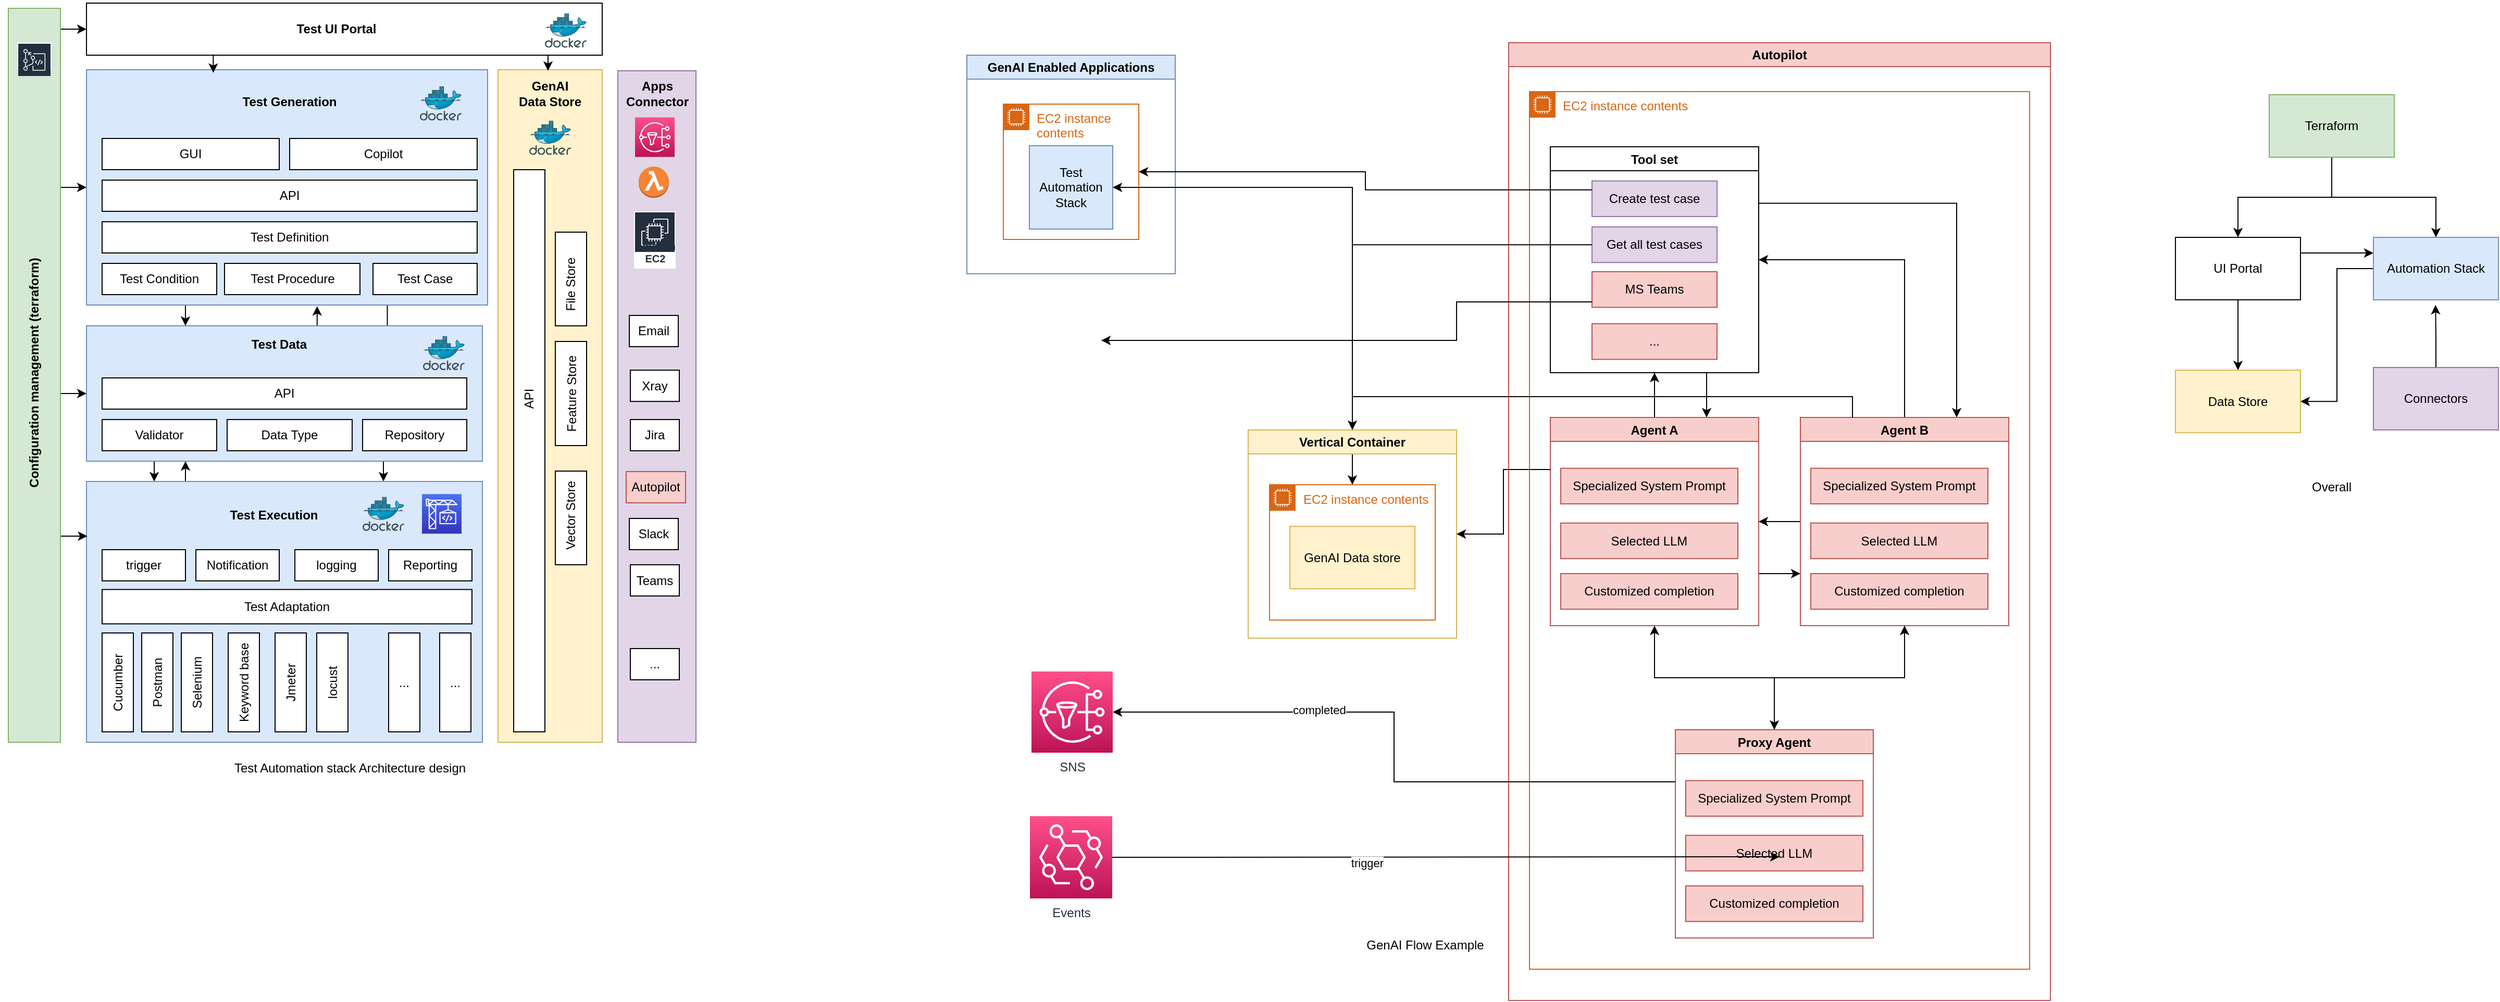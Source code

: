 <mxfile version="21.5.2" type="github">
  <diagram name="Page-1" id="QsHYjgboYlYCACKAO8Zc">
    <mxGraphModel dx="1615" dy="883" grid="1" gridSize="10" guides="1" tooltips="1" connect="1" arrows="1" fold="1" page="1" pageScale="1" pageWidth="850" pageHeight="1100" math="0" shadow="0">
      <root>
        <mxCell id="0" />
        <mxCell id="1" parent="0" />
        <mxCell id="KTljLx4QabnoHGd-dJkZ-23" style="edgeStyle=orthogonalEdgeStyle;rounded=0;orthogonalLoop=1;jettySize=auto;html=1;exitX=0.75;exitY=1;exitDx=0;exitDy=0;entryX=0.75;entryY=0;entryDx=0;entryDy=0;" parent="1" source="E8MYSgCIYYzbJ6YEZqa8-1" target="E8MYSgCIYYzbJ6YEZqa8-24" edge="1">
          <mxGeometry relative="1" as="geometry" />
        </mxCell>
        <mxCell id="KTljLx4QabnoHGd-dJkZ-43" style="edgeStyle=orthogonalEdgeStyle;rounded=0;orthogonalLoop=1;jettySize=auto;html=1;exitX=0.25;exitY=1;exitDx=0;exitDy=0;entryX=0.25;entryY=0;entryDx=0;entryDy=0;" parent="1" source="E8MYSgCIYYzbJ6YEZqa8-1" target="E8MYSgCIYYzbJ6YEZqa8-19" edge="1">
          <mxGeometry relative="1" as="geometry" />
        </mxCell>
        <mxCell id="E8MYSgCIYYzbJ6YEZqa8-1" value="" style="rounded=0;whiteSpace=wrap;html=1;fillColor=#dae8fc;strokeColor=#6c8ebf;" parent="1" vertex="1">
          <mxGeometry x="175" y="134" width="385" height="226" as="geometry" />
        </mxCell>
        <mxCell id="E8MYSgCIYYzbJ6YEZqa8-2" value="GUI" style="rounded=0;whiteSpace=wrap;html=1;" parent="1" vertex="1">
          <mxGeometry x="190" y="200" width="170" height="30" as="geometry" />
        </mxCell>
        <mxCell id="E8MYSgCIYYzbJ6YEZqa8-10" value="API" style="rounded=0;whiteSpace=wrap;html=1;" parent="1" vertex="1">
          <mxGeometry x="190" y="240" width="360" height="30" as="geometry" />
        </mxCell>
        <mxCell id="E8MYSgCIYYzbJ6YEZqa8-11" value="Copilot" style="rounded=0;whiteSpace=wrap;html=1;" parent="1" vertex="1">
          <mxGeometry x="370" y="200" width="180" height="30" as="geometry" />
        </mxCell>
        <mxCell id="E8MYSgCIYYzbJ6YEZqa8-12" value="Test Generation" style="text;html=1;strokeColor=none;fillColor=none;align=center;verticalAlign=middle;whiteSpace=wrap;rounded=0;fontStyle=1" parent="1" vertex="1">
          <mxGeometry x="310" y="150" width="120" height="30" as="geometry" />
        </mxCell>
        <mxCell id="E8MYSgCIYYzbJ6YEZqa8-15" value="" style="rounded=0;whiteSpace=wrap;html=1;fillColor=#fff2cc;strokeColor=#d6b656;" parent="1" vertex="1">
          <mxGeometry x="570" y="134" width="100" height="646" as="geometry" />
        </mxCell>
        <mxCell id="E8MYSgCIYYzbJ6YEZqa8-16" value="Test Case" style="rounded=0;whiteSpace=wrap;html=1;" parent="1" vertex="1">
          <mxGeometry x="450" y="320" width="100" height="30" as="geometry" />
        </mxCell>
        <mxCell id="E8MYSgCIYYzbJ6YEZqa8-17" value="Test Procedure" style="rounded=0;whiteSpace=wrap;html=1;" parent="1" vertex="1">
          <mxGeometry x="307.5" y="320" width="130" height="30" as="geometry" />
        </mxCell>
        <mxCell id="E8MYSgCIYYzbJ6YEZqa8-18" value="Test Condition" style="rounded=0;whiteSpace=wrap;html=1;" parent="1" vertex="1">
          <mxGeometry x="190" y="320" width="110" height="30" as="geometry" />
        </mxCell>
        <mxCell id="KTljLx4QabnoHGd-dJkZ-22" style="edgeStyle=orthogonalEdgeStyle;rounded=0;orthogonalLoop=1;jettySize=auto;html=1;exitX=0.5;exitY=1;exitDx=0;exitDy=0;entryX=0.5;entryY=0;entryDx=0;entryDy=0;" parent="1" edge="1">
          <mxGeometry relative="1" as="geometry">
            <mxPoint x="240" y="510" as="sourcePoint" />
            <mxPoint x="240" y="529.5" as="targetPoint" />
          </mxGeometry>
        </mxCell>
        <mxCell id="KTljLx4QabnoHGd-dJkZ-46" style="edgeStyle=orthogonalEdgeStyle;rounded=0;orthogonalLoop=1;jettySize=auto;html=1;exitX=0.75;exitY=0;exitDx=0;exitDy=0;entryX=0.736;entryY=1.005;entryDx=0;entryDy=0;entryPerimeter=0;" parent="1" edge="1">
          <mxGeometry relative="1" as="geometry">
            <mxPoint x="398" y="380" as="sourcePoint" />
            <mxPoint x="396.36" y="361.13" as="targetPoint" />
          </mxGeometry>
        </mxCell>
        <mxCell id="E8MYSgCIYYzbJ6YEZqa8-19" value="" style="rounded=0;whiteSpace=wrap;html=1;fillColor=#dae8fc;strokeColor=#6c8ebf;" parent="1" vertex="1">
          <mxGeometry x="175" y="380" width="380" height="130" as="geometry" />
        </mxCell>
        <mxCell id="E8MYSgCIYYzbJ6YEZqa8-20" value="Test Data" style="text;html=1;strokeColor=none;fillColor=none;align=center;verticalAlign=middle;whiteSpace=wrap;rounded=0;fontStyle=1" parent="1" vertex="1">
          <mxGeometry x="300" y="382.8" width="120" height="30" as="geometry" />
        </mxCell>
        <mxCell id="E8MYSgCIYYzbJ6YEZqa8-21" value="Validator" style="rounded=0;whiteSpace=wrap;html=1;" parent="1" vertex="1">
          <mxGeometry x="190" y="470" width="110" height="30" as="geometry" />
        </mxCell>
        <mxCell id="E8MYSgCIYYzbJ6YEZqa8-22" value="Data Type" style="rounded=0;whiteSpace=wrap;html=1;" parent="1" vertex="1">
          <mxGeometry x="310" y="470" width="120" height="30" as="geometry" />
        </mxCell>
        <mxCell id="E8MYSgCIYYzbJ6YEZqa8-23" value="Repository" style="rounded=0;whiteSpace=wrap;html=1;" parent="1" vertex="1">
          <mxGeometry x="440" y="470" width="100" height="30" as="geometry" />
        </mxCell>
        <mxCell id="KTljLx4QabnoHGd-dJkZ-24" style="edgeStyle=orthogonalEdgeStyle;rounded=0;orthogonalLoop=1;jettySize=auto;html=1;exitX=0.25;exitY=0;exitDx=0;exitDy=0;entryX=0.25;entryY=1;entryDx=0;entryDy=0;" parent="1" source="E8MYSgCIYYzbJ6YEZqa8-24" target="E8MYSgCIYYzbJ6YEZqa8-19" edge="1">
          <mxGeometry relative="1" as="geometry" />
        </mxCell>
        <mxCell id="E8MYSgCIYYzbJ6YEZqa8-24" value="" style="rounded=0;whiteSpace=wrap;html=1;fillColor=#dae8fc;strokeColor=#6c8ebf;" parent="1" vertex="1">
          <mxGeometry x="175" y="529.5" width="380" height="250.5" as="geometry" />
        </mxCell>
        <mxCell id="E8MYSgCIYYzbJ6YEZqa8-25" value="Test Execution" style="text;html=1;strokeColor=none;fillColor=none;align=center;verticalAlign=middle;whiteSpace=wrap;rounded=0;fontStyle=1" parent="1" vertex="1">
          <mxGeometry x="295" y="547" width="120" height="30" as="geometry" />
        </mxCell>
        <mxCell id="E8MYSgCIYYzbJ6YEZqa8-26" value="&lt;div&gt;GenAI&lt;/div&gt;&lt;div&gt;Data Store&lt;/div&gt;" style="text;html=1;strokeColor=none;fillColor=none;align=center;verticalAlign=middle;whiteSpace=wrap;rounded=0;fontStyle=1" parent="1" vertex="1">
          <mxGeometry x="560" y="142" width="120" height="30" as="geometry" />
        </mxCell>
        <mxCell id="E8MYSgCIYYzbJ6YEZqa8-30" value="" style="rounded=0;whiteSpace=wrap;html=1;" parent="1" vertex="1">
          <mxGeometry x="585" y="230" width="30" height="540" as="geometry" />
        </mxCell>
        <mxCell id="E8MYSgCIYYzbJ6YEZqa8-31" value="&lt;div&gt;API&lt;/div&gt;" style="text;html=1;strokeColor=none;fillColor=none;align=center;verticalAlign=middle;whiteSpace=wrap;rounded=0;rotation=270;" parent="1" vertex="1">
          <mxGeometry x="570" y="435" width="60" height="30" as="geometry" />
        </mxCell>
        <mxCell id="E8MYSgCIYYzbJ6YEZqa8-32" value="" style="rounded=0;whiteSpace=wrap;html=1;" parent="1" vertex="1">
          <mxGeometry x="625" y="519.5" width="30" height="90" as="geometry" />
        </mxCell>
        <mxCell id="E8MYSgCIYYzbJ6YEZqa8-33" value="&lt;div&gt;Vector Store&lt;/div&gt;" style="text;html=1;strokeColor=none;fillColor=none;align=center;verticalAlign=middle;whiteSpace=wrap;rounded=0;rotation=270;" parent="1" vertex="1">
          <mxGeometry x="595" y="547" width="90" height="30" as="geometry" />
        </mxCell>
        <mxCell id="E8MYSgCIYYzbJ6YEZqa8-36" value="" style="rounded=0;whiteSpace=wrap;html=1;" parent="1" vertex="1">
          <mxGeometry x="625" y="395" width="30" height="100" as="geometry" />
        </mxCell>
        <mxCell id="E8MYSgCIYYzbJ6YEZqa8-37" value="Feature Store" style="text;html=1;strokeColor=none;fillColor=none;align=center;verticalAlign=middle;whiteSpace=wrap;rounded=0;rotation=270;" parent="1" vertex="1">
          <mxGeometry x="596" y="430" width="90" height="30" as="geometry" />
        </mxCell>
        <mxCell id="E8MYSgCIYYzbJ6YEZqa8-40" value="" style="rounded=0;whiteSpace=wrap;html=1;" parent="1" vertex="1">
          <mxGeometry x="625" y="290" width="30" height="90" as="geometry" />
        </mxCell>
        <mxCell id="E8MYSgCIYYzbJ6YEZqa8-41" value="&lt;div&gt;File Store&lt;/div&gt;" style="text;html=1;strokeColor=none;fillColor=none;align=center;verticalAlign=middle;whiteSpace=wrap;rounded=0;rotation=270;" parent="1" vertex="1">
          <mxGeometry x="610" y="325" width="60" height="30" as="geometry" />
        </mxCell>
        <mxCell id="E8MYSgCIYYzbJ6YEZqa8-70" value="trigger" style="rounded=0;whiteSpace=wrap;html=1;" parent="1" vertex="1">
          <mxGeometry x="190" y="595" width="80" height="30" as="geometry" />
        </mxCell>
        <mxCell id="E8MYSgCIYYzbJ6YEZqa8-71" value="Notification" style="rounded=0;whiteSpace=wrap;html=1;" parent="1" vertex="1">
          <mxGeometry x="280" y="595" width="80" height="30" as="geometry" />
        </mxCell>
        <mxCell id="E8MYSgCIYYzbJ6YEZqa8-72" value="logging" style="rounded=0;whiteSpace=wrap;html=1;" parent="1" vertex="1">
          <mxGeometry x="375" y="595" width="80" height="30" as="geometry" />
        </mxCell>
        <mxCell id="E8MYSgCIYYzbJ6YEZqa8-74" value="Reporting" style="rounded=0;whiteSpace=wrap;html=1;" parent="1" vertex="1">
          <mxGeometry x="465" y="595" width="80" height="30" as="geometry" />
        </mxCell>
        <mxCell id="E8MYSgCIYYzbJ6YEZqa8-75" value="API" style="rounded=0;whiteSpace=wrap;html=1;" parent="1" vertex="1">
          <mxGeometry x="190" y="430" width="350" height="30" as="geometry" />
        </mxCell>
        <mxCell id="E8MYSgCIYYzbJ6YEZqa8-94" style="edgeStyle=orthogonalEdgeStyle;rounded=0;orthogonalLoop=1;jettySize=auto;html=1;exitX=0.25;exitY=1;exitDx=0;exitDy=0;entryX=0.316;entryY=0.013;entryDx=0;entryDy=0;entryPerimeter=0;" parent="1" source="E8MYSgCIYYzbJ6YEZqa8-90" target="E8MYSgCIYYzbJ6YEZqa8-1" edge="1">
          <mxGeometry relative="1" as="geometry" />
        </mxCell>
        <mxCell id="E8MYSgCIYYzbJ6YEZqa8-90" value="" style="rounded=0;whiteSpace=wrap;html=1;" parent="1" vertex="1">
          <mxGeometry x="175" y="70" width="495" height="50" as="geometry" />
        </mxCell>
        <mxCell id="E8MYSgCIYYzbJ6YEZqa8-92" value="&lt;b&gt;Test UI Portal&lt;/b&gt;" style="text;html=1;strokeColor=none;fillColor=none;align=center;verticalAlign=middle;whiteSpace=wrap;rounded=0;" parent="1" vertex="1">
          <mxGeometry x="370" y="80" width="90" height="30" as="geometry" />
        </mxCell>
        <mxCell id="E8MYSgCIYYzbJ6YEZqa8-107" style="edgeStyle=orthogonalEdgeStyle;rounded=0;orthogonalLoop=1;jettySize=auto;html=1;exitX=1;exitY=0;exitDx=0;exitDy=0;entryX=0;entryY=0.5;entryDx=0;entryDy=0;" parent="1" source="E8MYSgCIYYzbJ6YEZqa8-101" target="E8MYSgCIYYzbJ6YEZqa8-90" edge="1">
          <mxGeometry relative="1" as="geometry">
            <Array as="points">
              <mxPoint x="100" y="95" />
            </Array>
          </mxGeometry>
        </mxCell>
        <mxCell id="E8MYSgCIYYzbJ6YEZqa8-108" style="edgeStyle=orthogonalEdgeStyle;rounded=0;orthogonalLoop=1;jettySize=auto;html=1;exitX=1;exitY=0.5;exitDx=0;exitDy=0;entryX=0;entryY=0.5;entryDx=0;entryDy=0;" parent="1" source="E8MYSgCIYYzbJ6YEZqa8-101" target="E8MYSgCIYYzbJ6YEZqa8-1" edge="1">
          <mxGeometry relative="1" as="geometry">
            <Array as="points">
              <mxPoint x="100" y="180" />
            </Array>
          </mxGeometry>
        </mxCell>
        <mxCell id="KTljLx4QabnoHGd-dJkZ-14" style="edgeStyle=orthogonalEdgeStyle;rounded=0;orthogonalLoop=1;jettySize=auto;html=1;exitX=1;exitY=0.75;exitDx=0;exitDy=0;entryX=0.002;entryY=0.09;entryDx=0;entryDy=0;entryPerimeter=0;" parent="1" edge="1">
          <mxGeometry relative="1" as="geometry">
            <mxPoint x="150" y="582" as="sourcePoint" />
            <mxPoint x="175.76" y="582.345" as="targetPoint" />
          </mxGeometry>
        </mxCell>
        <mxCell id="KTljLx4QabnoHGd-dJkZ-19" style="edgeStyle=orthogonalEdgeStyle;rounded=0;orthogonalLoop=1;jettySize=auto;html=1;exitX=1;exitY=0.5;exitDx=0;exitDy=0;entryX=0;entryY=0.5;entryDx=0;entryDy=0;" parent="1" target="E8MYSgCIYYzbJ6YEZqa8-19" edge="1">
          <mxGeometry relative="1" as="geometry">
            <mxPoint x="170" y="385.333" as="targetPoint" />
            <mxPoint x="150" y="385" as="sourcePoint" />
            <Array as="points">
              <mxPoint x="150" y="445" />
            </Array>
          </mxGeometry>
        </mxCell>
        <mxCell id="E8MYSgCIYYzbJ6YEZqa8-101" value="" style="rounded=0;whiteSpace=wrap;html=1;fillColor=#d5e8d4;strokeColor=#82b366;" parent="1" vertex="1">
          <mxGeometry x="100" y="75" width="50" height="705" as="geometry" />
        </mxCell>
        <mxCell id="E8MYSgCIYYzbJ6YEZqa8-102" value="&lt;b&gt;Configuration management (terraform)&lt;/b&gt;" style="text;html=1;strokeColor=none;fillColor=none;align=center;verticalAlign=middle;whiteSpace=wrap;rounded=0;rotation=270;" parent="1" vertex="1">
          <mxGeometry x="5" y="410" width="240" height="30" as="geometry" />
        </mxCell>
        <mxCell id="E8MYSgCIYYzbJ6YEZqa8-112" value="" style="rounded=0;whiteSpace=wrap;html=1;fillColor=#e1d5e7;strokeColor=#9673a6;" parent="1" vertex="1">
          <mxGeometry x="685" y="135" width="75" height="645" as="geometry" />
        </mxCell>
        <mxCell id="E8MYSgCIYYzbJ6YEZqa8-113" value="&lt;div&gt;Apps&lt;br&gt;&lt;/div&gt;&lt;div&gt;Connector&lt;/div&gt;" style="text;html=1;strokeColor=none;fillColor=none;align=center;verticalAlign=middle;whiteSpace=wrap;rounded=0;rotation=0;fontStyle=1" parent="1" vertex="1">
          <mxGeometry x="703" y="142" width="40" height="30" as="geometry" />
        </mxCell>
        <mxCell id="KTljLx4QabnoHGd-dJkZ-1" value="Test Definition" style="rounded=0;whiteSpace=wrap;html=1;" parent="1" vertex="1">
          <mxGeometry x="190" y="280" width="360" height="30" as="geometry" />
        </mxCell>
        <mxCell id="KTljLx4QabnoHGd-dJkZ-5" value="" style="image;sketch=0;aspect=fixed;html=1;points=[];align=center;fontSize=12;image=img/lib/mscae/Docker.svg;" parent="1" vertex="1">
          <mxGeometry x="495" y="150" width="40" height="32.8" as="geometry" />
        </mxCell>
        <mxCell id="KTljLx4QabnoHGd-dJkZ-6" value="" style="image;sketch=0;aspect=fixed;html=1;points=[];align=center;fontSize=12;image=img/lib/mscae/Docker.svg;" parent="1" vertex="1">
          <mxGeometry x="615" y="80" width="40" height="32.8" as="geometry" />
        </mxCell>
        <mxCell id="KTljLx4QabnoHGd-dJkZ-8" value="" style="sketch=0;outlineConnect=0;fontColor=#232F3E;gradientColor=none;strokeColor=#ffffff;fillColor=#232F3E;dashed=0;verticalLabelPosition=middle;verticalAlign=bottom;align=center;html=1;whiteSpace=wrap;fontSize=10;fontStyle=1;spacing=3;shape=mxgraph.aws4.productIcon;prIcon=mxgraph.aws4.codecommit;" parent="1" vertex="1">
          <mxGeometry x="108.5" y="108" width="33" height="26" as="geometry" />
        </mxCell>
        <mxCell id="KTljLx4QabnoHGd-dJkZ-9" value="" style="image;sketch=0;aspect=fixed;html=1;points=[];align=center;fontSize=12;image=img/lib/mscae/Docker.svg;" parent="1" vertex="1">
          <mxGeometry x="600" y="183" width="40" height="32.8" as="geometry" />
        </mxCell>
        <mxCell id="KTljLx4QabnoHGd-dJkZ-10" value="" style="image;sketch=0;aspect=fixed;html=1;points=[];align=center;fontSize=12;image=img/lib/mscae/Docker.svg;" parent="1" vertex="1">
          <mxGeometry x="498" y="389.8" width="40" height="32.8" as="geometry" />
        </mxCell>
        <mxCell id="KTljLx4QabnoHGd-dJkZ-11" value="" style="sketch=0;points=[[0,0,0],[0.25,0,0],[0.5,0,0],[0.75,0,0],[1,0,0],[0,1,0],[0.25,1,0],[0.5,1,0],[0.75,1,0],[1,1,0],[0,0.25,0],[0,0.5,0],[0,0.75,0],[1,0.25,0],[1,0.5,0],[1,0.75,0]];outlineConnect=0;fontColor=#232F3E;gradientColor=#4D72F3;gradientDirection=north;fillColor=#3334B9;strokeColor=#ffffff;dashed=0;verticalLabelPosition=bottom;verticalAlign=top;align=center;html=1;fontSize=12;fontStyle=0;aspect=fixed;shape=mxgraph.aws4.resourceIcon;resIcon=mxgraph.aws4.codebuild;" parent="1" vertex="1">
          <mxGeometry x="497" y="541.6" width="38" height="38" as="geometry" />
        </mxCell>
        <mxCell id="KTljLx4QabnoHGd-dJkZ-12" value="" style="image;sketch=0;aspect=fixed;html=1;points=[];align=center;fontSize=12;image=img/lib/mscae/Docker.svg;" parent="1" vertex="1">
          <mxGeometry x="440" y="544.2" width="40" height="32.8" as="geometry" />
        </mxCell>
        <mxCell id="KTljLx4QabnoHGd-dJkZ-21" style="edgeStyle=orthogonalEdgeStyle;rounded=0;orthogonalLoop=1;jettySize=auto;html=1;exitX=1;exitY=1;exitDx=0;exitDy=0;entryX=0.5;entryY=0;entryDx=0;entryDy=0;" parent="1" edge="1">
          <mxGeometry relative="1" as="geometry">
            <mxPoint x="645" y="120" as="sourcePoint" />
            <mxPoint x="618" y="135" as="targetPoint" />
          </mxGeometry>
        </mxCell>
        <mxCell id="KTljLx4QabnoHGd-dJkZ-26" value="Test Adaptation" style="rounded=0;whiteSpace=wrap;html=1;" parent="1" vertex="1">
          <mxGeometry x="190" y="633.25" width="355" height="33" as="geometry" />
        </mxCell>
        <mxCell id="KTljLx4QabnoHGd-dJkZ-27" value="" style="rounded=0;whiteSpace=wrap;html=1;" parent="1" vertex="1">
          <mxGeometry x="228" y="675" width="30" height="95" as="geometry" />
        </mxCell>
        <mxCell id="KTljLx4QabnoHGd-dJkZ-28" value="" style="rounded=0;whiteSpace=wrap;html=1;" parent="1" vertex="1">
          <mxGeometry x="266" y="675" width="30" height="95" as="geometry" />
        </mxCell>
        <mxCell id="KTljLx4QabnoHGd-dJkZ-29" value="" style="rounded=0;whiteSpace=wrap;html=1;" parent="1" vertex="1">
          <mxGeometry x="311" y="675" width="30" height="95" as="geometry" />
        </mxCell>
        <mxCell id="KTljLx4QabnoHGd-dJkZ-30" value="" style="rounded=0;whiteSpace=wrap;html=1;" parent="1" vertex="1">
          <mxGeometry x="356" y="675" width="30" height="95" as="geometry" />
        </mxCell>
        <mxCell id="KTljLx4QabnoHGd-dJkZ-31" value="" style="rounded=0;whiteSpace=wrap;html=1;" parent="1" vertex="1">
          <mxGeometry x="396" y="675" width="30" height="95" as="geometry" />
        </mxCell>
        <mxCell id="KTljLx4QabnoHGd-dJkZ-32" value="..." style="rounded=0;whiteSpace=wrap;html=1;" parent="1" vertex="1">
          <mxGeometry x="514" y="675" width="30" height="95" as="geometry" />
        </mxCell>
        <mxCell id="KTljLx4QabnoHGd-dJkZ-33" value="" style="rounded=0;whiteSpace=wrap;html=1;" parent="1" vertex="1">
          <mxGeometry x="190" y="675" width="30" height="95" as="geometry" />
        </mxCell>
        <mxCell id="KTljLx4QabnoHGd-dJkZ-34" value="Cucumber" style="text;html=1;strokeColor=none;fillColor=none;align=center;verticalAlign=middle;whiteSpace=wrap;rounded=0;rotation=270;" parent="1" vertex="1">
          <mxGeometry x="165" y="707.5" width="80" height="30" as="geometry" />
        </mxCell>
        <mxCell id="KTljLx4QabnoHGd-dJkZ-35" value="Postman" style="text;html=1;strokeColor=none;fillColor=none;align=center;verticalAlign=middle;whiteSpace=wrap;rounded=0;rotation=270;" parent="1" vertex="1">
          <mxGeometry x="203" y="707.5" width="80" height="30" as="geometry" />
        </mxCell>
        <mxCell id="KTljLx4QabnoHGd-dJkZ-36" value="&lt;div&gt;Selenium&lt;/div&gt;" style="text;html=1;strokeColor=none;fillColor=none;align=center;verticalAlign=middle;whiteSpace=wrap;rounded=0;rotation=270;" parent="1" vertex="1">
          <mxGeometry x="241" y="707.5" width="80" height="30" as="geometry" />
        </mxCell>
        <mxCell id="KTljLx4QabnoHGd-dJkZ-37" value="Keyword base" style="text;html=1;strokeColor=none;fillColor=none;align=center;verticalAlign=middle;whiteSpace=wrap;rounded=0;rotation=270;" parent="1" vertex="1">
          <mxGeometry x="286" y="707.5" width="80" height="30" as="geometry" />
        </mxCell>
        <mxCell id="KTljLx4QabnoHGd-dJkZ-38" value="Jmeter" style="text;html=1;strokeColor=none;fillColor=none;align=center;verticalAlign=middle;whiteSpace=wrap;rounded=0;rotation=270;" parent="1" vertex="1">
          <mxGeometry x="331" y="707.5" width="80" height="30" as="geometry" />
        </mxCell>
        <mxCell id="KTljLx4QabnoHGd-dJkZ-39" value="locust" style="text;html=1;strokeColor=none;fillColor=none;align=center;verticalAlign=middle;whiteSpace=wrap;rounded=0;rotation=270;" parent="1" vertex="1">
          <mxGeometry x="371" y="707.5" width="80" height="30" as="geometry" />
        </mxCell>
        <mxCell id="KTljLx4QabnoHGd-dJkZ-40" value="..." style="rounded=0;whiteSpace=wrap;html=1;" parent="1" vertex="1">
          <mxGeometry x="465" y="675" width="30" height="95" as="geometry" />
        </mxCell>
        <mxCell id="KTljLx4QabnoHGd-dJkZ-53" value="Xray" style="rounded=0;whiteSpace=wrap;html=1;" parent="1" vertex="1">
          <mxGeometry x="697" y="422.6" width="47" height="30" as="geometry" />
        </mxCell>
        <mxCell id="KTljLx4QabnoHGd-dJkZ-54" value="Jira" style="rounded=0;whiteSpace=wrap;html=1;" parent="1" vertex="1">
          <mxGeometry x="697" y="470" width="47" height="30" as="geometry" />
        </mxCell>
        <mxCell id="KTljLx4QabnoHGd-dJkZ-55" value="&lt;div&gt;Slack&lt;/div&gt;" style="rounded=0;whiteSpace=wrap;html=1;" parent="1" vertex="1">
          <mxGeometry x="696" y="565" width="47" height="30" as="geometry" />
        </mxCell>
        <mxCell id="KTljLx4QabnoHGd-dJkZ-56" value="Teams" style="rounded=0;whiteSpace=wrap;html=1;" parent="1" vertex="1">
          <mxGeometry x="697" y="609.5" width="47" height="30" as="geometry" />
        </mxCell>
        <mxCell id="KTljLx4QabnoHGd-dJkZ-57" value="Email" style="rounded=0;whiteSpace=wrap;html=1;" parent="1" vertex="1">
          <mxGeometry x="696" y="370" width="47" height="30" as="geometry" />
        </mxCell>
        <mxCell id="KTljLx4QabnoHGd-dJkZ-58" value="" style="sketch=0;points=[[0,0,0],[0.25,0,0],[0.5,0,0],[0.75,0,0],[1,0,0],[0,1,0],[0.25,1,0],[0.5,1,0],[0.75,1,0],[1,1,0],[0,0.25,0],[0,0.5,0],[0,0.75,0],[1,0.25,0],[1,0.5,0],[1,0.75,0]];outlineConnect=0;fontColor=#232F3E;gradientColor=#FF4F8B;gradientDirection=north;fillColor=#BC1356;strokeColor=#ffffff;dashed=0;verticalLabelPosition=bottom;verticalAlign=top;align=center;html=1;fontSize=12;fontStyle=0;aspect=fixed;shape=mxgraph.aws4.resourceIcon;resIcon=mxgraph.aws4.sns;" parent="1" vertex="1">
          <mxGeometry x="701.5" y="179.8" width="38" height="38" as="geometry" />
        </mxCell>
        <mxCell id="KTljLx4QabnoHGd-dJkZ-59" value="" style="outlineConnect=0;dashed=0;verticalLabelPosition=bottom;verticalAlign=top;align=center;html=1;shape=mxgraph.aws3.lambda_function;fillColor=#F58534;gradientColor=none;" parent="1" vertex="1">
          <mxGeometry x="705" y="227" width="29" height="30" as="geometry" />
        </mxCell>
        <mxCell id="KTljLx4QabnoHGd-dJkZ-60" value="..." style="rounded=0;whiteSpace=wrap;html=1;" parent="1" vertex="1">
          <mxGeometry x="697" y="690" width="47" height="30" as="geometry" />
        </mxCell>
        <mxCell id="KTljLx4QabnoHGd-dJkZ-61" value="&lt;div&gt;Autopilot&lt;/div&gt;" style="rounded=0;whiteSpace=wrap;html=1;fillColor=#f8cecc;strokeColor=#b85450;" parent="1" vertex="1">
          <mxGeometry x="693" y="520" width="57" height="30" as="geometry" />
        </mxCell>
        <mxCell id="KTljLx4QabnoHGd-dJkZ-62" value="Amazon EC2" style="sketch=0;outlineConnect=0;fontColor=#232F3E;gradientColor=none;strokeColor=#ffffff;fillColor=#232F3E;dashed=0;verticalLabelPosition=middle;verticalAlign=bottom;align=center;html=1;whiteSpace=wrap;fontSize=10;fontStyle=1;spacing=3;shape=mxgraph.aws4.productIcon;prIcon=mxgraph.aws4.ec2;" parent="1" vertex="1">
          <mxGeometry x="700.5" y="270" width="40" height="55" as="geometry" />
        </mxCell>
        <mxCell id="KTljLx4QabnoHGd-dJkZ-63" value="Test Automation stack Architecture design" style="text;html=1;strokeColor=none;fillColor=none;align=center;verticalAlign=middle;whiteSpace=wrap;rounded=0;" parent="1" vertex="1">
          <mxGeometry x="286" y="790" width="284" height="30" as="geometry" />
        </mxCell>
        <mxCell id="KTljLx4QabnoHGd-dJkZ-76" style="edgeStyle=orthogonalEdgeStyle;rounded=0;orthogonalLoop=1;jettySize=auto;html=1;exitX=1;exitY=0.5;exitDx=0;exitDy=0;" parent="1" source="KTljLx4QabnoHGd-dJkZ-64" target="KTljLx4QabnoHGd-dJkZ-70" edge="1">
          <mxGeometry relative="1" as="geometry" />
        </mxCell>
        <mxCell id="KTljLx4QabnoHGd-dJkZ-78" value="Vertical Container" style="swimlane;whiteSpace=wrap;html=1;fillColor=#fff2cc;strokeColor=#d6b656;" parent="1" vertex="1">
          <mxGeometry x="1290" y="480" width="200" height="200" as="geometry" />
        </mxCell>
        <mxCell id="KTljLx4QabnoHGd-dJkZ-70" value="EC2 instance contents" style="points=[[0,0],[0.25,0],[0.5,0],[0.75,0],[1,0],[1,0.25],[1,0.5],[1,0.75],[1,1],[0.75,1],[0.5,1],[0.25,1],[0,1],[0,0.75],[0,0.5],[0,0.25]];outlineConnect=0;gradientColor=none;html=1;whiteSpace=wrap;fontSize=12;fontStyle=0;container=1;pointerEvents=0;collapsible=0;recursiveResize=0;shape=mxgraph.aws4.group;grIcon=mxgraph.aws4.group_ec2_instance_contents;strokeColor=#D86613;fillColor=none;verticalAlign=top;align=left;spacingLeft=30;fontColor=#D86613;dashed=0;" parent="KTljLx4QabnoHGd-dJkZ-78" vertex="1">
          <mxGeometry x="20.5" y="52.6" width="159" height="130" as="geometry" />
        </mxCell>
        <mxCell id="KTljLx4QabnoHGd-dJkZ-72" value="GenAI Data store" style="rounded=0;whiteSpace=wrap;html=1;fillColor=#fff2cc;strokeColor=#d6b656;" parent="KTljLx4QabnoHGd-dJkZ-70" vertex="1">
          <mxGeometry x="19.5" y="40" width="120" height="60" as="geometry" />
        </mxCell>
        <mxCell id="KTljLx4QabnoHGd-dJkZ-79" value="GenAI Enabled Applications" style="swimlane;whiteSpace=wrap;html=1;fillColor=#dae8fc;strokeColor=#6c8ebf;" parent="1" vertex="1">
          <mxGeometry x="1020" y="120" width="200" height="210" as="geometry" />
        </mxCell>
        <mxCell id="KTljLx4QabnoHGd-dJkZ-75" value="EC2 instance contents" style="points=[[0,0],[0.25,0],[0.5,0],[0.75,0],[1,0],[1,0.25],[1,0.5],[1,0.75],[1,1],[0.75,1],[0.5,1],[0.25,1],[0,1],[0,0.75],[0,0.5],[0,0.25]];outlineConnect=0;gradientColor=none;html=1;whiteSpace=wrap;fontSize=12;fontStyle=0;container=1;pointerEvents=0;collapsible=0;recursiveResize=0;shape=mxgraph.aws4.group;grIcon=mxgraph.aws4.group_ec2_instance_contents;strokeColor=#D86613;fillColor=none;verticalAlign=top;align=left;spacingLeft=30;fontColor=#D86613;dashed=0;" parent="KTljLx4QabnoHGd-dJkZ-79" vertex="1">
          <mxGeometry x="35" y="47" width="130" height="130" as="geometry" />
        </mxCell>
        <mxCell id="KTljLx4QabnoHGd-dJkZ-64" value="Test Automation Stack" style="whiteSpace=wrap;html=1;aspect=fixed;fillColor=#dae8fc;strokeColor=#6c8ebf;" parent="KTljLx4QabnoHGd-dJkZ-75" vertex="1">
          <mxGeometry x="25" y="40" width="80" height="80" as="geometry" />
        </mxCell>
        <mxCell id="GrNfyftm6EaSDs9o41cQ-1" value="Autopilot" style="swimlane;whiteSpace=wrap;html=1;fillColor=#f8cecc;strokeColor=#b85450;" vertex="1" parent="1">
          <mxGeometry x="1540" y="108" width="520" height="920" as="geometry" />
        </mxCell>
        <mxCell id="GrNfyftm6EaSDs9o41cQ-2" value="EC2 instance contents" style="points=[[0,0],[0.25,0],[0.5,0],[0.75,0],[1,0],[1,0.25],[1,0.5],[1,0.75],[1,1],[0.75,1],[0.5,1],[0.25,1],[0,1],[0,0.75],[0,0.5],[0,0.25]];outlineConnect=0;gradientColor=none;html=1;whiteSpace=wrap;fontSize=12;fontStyle=0;container=1;pointerEvents=0;collapsible=0;recursiveResize=0;shape=mxgraph.aws4.group;grIcon=mxgraph.aws4.group_ec2_instance_contents;strokeColor=#D86613;fillColor=none;verticalAlign=top;align=left;spacingLeft=30;fontColor=#D86613;dashed=0;" vertex="1" parent="GrNfyftm6EaSDs9o41cQ-1">
          <mxGeometry x="20" y="47" width="480" height="843" as="geometry" />
        </mxCell>
        <mxCell id="GrNfyftm6EaSDs9o41cQ-22" style="edgeStyle=orthogonalEdgeStyle;rounded=0;orthogonalLoop=1;jettySize=auto;html=1;exitX=0.5;exitY=0;exitDx=0;exitDy=0;entryX=0.5;entryY=1;entryDx=0;entryDy=0;" edge="1" parent="GrNfyftm6EaSDs9o41cQ-2" source="GrNfyftm6EaSDs9o41cQ-8" target="GrNfyftm6EaSDs9o41cQ-20">
          <mxGeometry relative="1" as="geometry" />
        </mxCell>
        <mxCell id="GrNfyftm6EaSDs9o41cQ-33" style="edgeStyle=orthogonalEdgeStyle;rounded=0;orthogonalLoop=1;jettySize=auto;html=1;exitX=1;exitY=0.75;exitDx=0;exitDy=0;entryX=0;entryY=0.75;entryDx=0;entryDy=0;" edge="1" parent="GrNfyftm6EaSDs9o41cQ-2" source="GrNfyftm6EaSDs9o41cQ-8" target="GrNfyftm6EaSDs9o41cQ-25">
          <mxGeometry relative="1" as="geometry" />
        </mxCell>
        <mxCell id="GrNfyftm6EaSDs9o41cQ-8" value="Agent A" style="swimlane;fillColor=#f8cecc;strokeColor=#b85450;" vertex="1" parent="GrNfyftm6EaSDs9o41cQ-2">
          <mxGeometry x="20" y="313" width="200" height="200" as="geometry" />
        </mxCell>
        <mxCell id="GrNfyftm6EaSDs9o41cQ-9" value="Specialized System Prompt" style="rounded=0;whiteSpace=wrap;html=1;fillColor=#f8cecc;strokeColor=#b85450;" vertex="1" parent="GrNfyftm6EaSDs9o41cQ-8">
          <mxGeometry x="10" y="48.8" width="170" height="34.2" as="geometry" />
        </mxCell>
        <mxCell id="GrNfyftm6EaSDs9o41cQ-10" value="Selected LLM" style="rounded=0;whiteSpace=wrap;html=1;fillColor=#f8cecc;strokeColor=#b85450;" vertex="1" parent="GrNfyftm6EaSDs9o41cQ-8">
          <mxGeometry x="10" y="101.4" width="170" height="34.2" as="geometry" />
        </mxCell>
        <mxCell id="GrNfyftm6EaSDs9o41cQ-24" value="Customized completion" style="rounded=0;whiteSpace=wrap;html=1;fillColor=#f8cecc;strokeColor=#b85450;" vertex="1" parent="GrNfyftm6EaSDs9o41cQ-8">
          <mxGeometry x="10" y="150" width="170" height="34.2" as="geometry" />
        </mxCell>
        <mxCell id="GrNfyftm6EaSDs9o41cQ-23" style="edgeStyle=orthogonalEdgeStyle;rounded=0;orthogonalLoop=1;jettySize=auto;html=1;exitX=0.75;exitY=1;exitDx=0;exitDy=0;entryX=0.75;entryY=0;entryDx=0;entryDy=0;" edge="1" parent="GrNfyftm6EaSDs9o41cQ-2" source="GrNfyftm6EaSDs9o41cQ-20" target="GrNfyftm6EaSDs9o41cQ-8">
          <mxGeometry relative="1" as="geometry" />
        </mxCell>
        <mxCell id="GrNfyftm6EaSDs9o41cQ-31" style="edgeStyle=orthogonalEdgeStyle;rounded=0;orthogonalLoop=1;jettySize=auto;html=1;exitX=1;exitY=0.25;exitDx=0;exitDy=0;entryX=0.75;entryY=0;entryDx=0;entryDy=0;" edge="1" parent="GrNfyftm6EaSDs9o41cQ-2" source="GrNfyftm6EaSDs9o41cQ-20" target="GrNfyftm6EaSDs9o41cQ-25">
          <mxGeometry relative="1" as="geometry" />
        </mxCell>
        <mxCell id="GrNfyftm6EaSDs9o41cQ-20" value="Tool set" style="swimlane;" vertex="1" parent="GrNfyftm6EaSDs9o41cQ-2">
          <mxGeometry x="20" y="53" width="200" height="217" as="geometry" />
        </mxCell>
        <mxCell id="GrNfyftm6EaSDs9o41cQ-4" value="Create test case" style="rounded=0;whiteSpace=wrap;html=1;fillColor=#e1d5e7;strokeColor=#9673a6;" vertex="1" parent="GrNfyftm6EaSDs9o41cQ-20">
          <mxGeometry x="40" y="32.8" width="120" height="34.2" as="geometry" />
        </mxCell>
        <mxCell id="GrNfyftm6EaSDs9o41cQ-21" value="Get all test cases" style="rounded=0;whiteSpace=wrap;html=1;fillColor=#e1d5e7;strokeColor=#9673a6;" vertex="1" parent="GrNfyftm6EaSDs9o41cQ-20">
          <mxGeometry x="40" y="77" width="120" height="34.2" as="geometry" />
        </mxCell>
        <mxCell id="GrNfyftm6EaSDs9o41cQ-47" value="MS Teams" style="rounded=0;whiteSpace=wrap;html=1;fillColor=#f8cecc;strokeColor=#b85450;" vertex="1" parent="GrNfyftm6EaSDs9o41cQ-20">
          <mxGeometry x="40" y="120" width="120" height="34.2" as="geometry" />
        </mxCell>
        <mxCell id="GrNfyftm6EaSDs9o41cQ-50" value="..." style="rounded=0;whiteSpace=wrap;html=1;fillColor=#f8cecc;strokeColor=#b85450;" vertex="1" parent="GrNfyftm6EaSDs9o41cQ-20">
          <mxGeometry x="40" y="170" width="120" height="34.2" as="geometry" />
        </mxCell>
        <mxCell id="GrNfyftm6EaSDs9o41cQ-29" style="edgeStyle=orthogonalEdgeStyle;rounded=0;orthogonalLoop=1;jettySize=auto;html=1;exitX=0.5;exitY=0;exitDx=0;exitDy=0;entryX=1;entryY=0.5;entryDx=0;entryDy=0;" edge="1" parent="GrNfyftm6EaSDs9o41cQ-2" source="GrNfyftm6EaSDs9o41cQ-25" target="GrNfyftm6EaSDs9o41cQ-20">
          <mxGeometry relative="1" as="geometry" />
        </mxCell>
        <mxCell id="GrNfyftm6EaSDs9o41cQ-32" style="edgeStyle=orthogonalEdgeStyle;rounded=0;orthogonalLoop=1;jettySize=auto;html=1;exitX=0;exitY=0.5;exitDx=0;exitDy=0;entryX=1;entryY=0.5;entryDx=0;entryDy=0;" edge="1" parent="GrNfyftm6EaSDs9o41cQ-2" source="GrNfyftm6EaSDs9o41cQ-25" target="GrNfyftm6EaSDs9o41cQ-8">
          <mxGeometry relative="1" as="geometry" />
        </mxCell>
        <mxCell id="GrNfyftm6EaSDs9o41cQ-40" style="edgeStyle=orthogonalEdgeStyle;rounded=0;orthogonalLoop=1;jettySize=auto;html=1;exitX=0.5;exitY=1;exitDx=0;exitDy=0;entryX=0.5;entryY=0;entryDx=0;entryDy=0;" edge="1" parent="GrNfyftm6EaSDs9o41cQ-2" source="GrNfyftm6EaSDs9o41cQ-25" target="GrNfyftm6EaSDs9o41cQ-34">
          <mxGeometry relative="1" as="geometry" />
        </mxCell>
        <mxCell id="GrNfyftm6EaSDs9o41cQ-25" value="Agent B" style="swimlane;fillColor=#f8cecc;strokeColor=#b85450;" vertex="1" parent="GrNfyftm6EaSDs9o41cQ-2">
          <mxGeometry x="260" y="313" width="200" height="200" as="geometry" />
        </mxCell>
        <mxCell id="GrNfyftm6EaSDs9o41cQ-26" value="Specialized System Prompt" style="rounded=0;whiteSpace=wrap;html=1;fillColor=#f8cecc;strokeColor=#b85450;" vertex="1" parent="GrNfyftm6EaSDs9o41cQ-25">
          <mxGeometry x="10" y="48.8" width="170" height="34.2" as="geometry" />
        </mxCell>
        <mxCell id="GrNfyftm6EaSDs9o41cQ-27" value="Selected LLM" style="rounded=0;whiteSpace=wrap;html=1;fillColor=#f8cecc;strokeColor=#b85450;" vertex="1" parent="GrNfyftm6EaSDs9o41cQ-25">
          <mxGeometry x="10" y="101.4" width="170" height="34.2" as="geometry" />
        </mxCell>
        <mxCell id="GrNfyftm6EaSDs9o41cQ-28" value="Customized completion" style="rounded=0;whiteSpace=wrap;html=1;fillColor=#f8cecc;strokeColor=#b85450;" vertex="1" parent="GrNfyftm6EaSDs9o41cQ-25">
          <mxGeometry x="10" y="150" width="170" height="34.2" as="geometry" />
        </mxCell>
        <mxCell id="GrNfyftm6EaSDs9o41cQ-38" style="edgeStyle=orthogonalEdgeStyle;rounded=0;orthogonalLoop=1;jettySize=auto;html=1;exitX=0.5;exitY=0;exitDx=0;exitDy=0;entryX=0.5;entryY=1;entryDx=0;entryDy=0;" edge="1" parent="GrNfyftm6EaSDs9o41cQ-2" source="GrNfyftm6EaSDs9o41cQ-34" target="GrNfyftm6EaSDs9o41cQ-8">
          <mxGeometry relative="1" as="geometry" />
        </mxCell>
        <mxCell id="GrNfyftm6EaSDs9o41cQ-39" style="edgeStyle=orthogonalEdgeStyle;rounded=0;orthogonalLoop=1;jettySize=auto;html=1;exitX=0.5;exitY=0;exitDx=0;exitDy=0;entryX=0.5;entryY=1;entryDx=0;entryDy=0;" edge="1" parent="GrNfyftm6EaSDs9o41cQ-2" source="GrNfyftm6EaSDs9o41cQ-34" target="GrNfyftm6EaSDs9o41cQ-25">
          <mxGeometry relative="1" as="geometry" />
        </mxCell>
        <mxCell id="GrNfyftm6EaSDs9o41cQ-34" value="Proxy Agent" style="swimlane;fillColor=#f8cecc;strokeColor=#b85450;" vertex="1" parent="GrNfyftm6EaSDs9o41cQ-2">
          <mxGeometry x="140" y="613" width="190" height="200" as="geometry" />
        </mxCell>
        <mxCell id="GrNfyftm6EaSDs9o41cQ-35" value="Specialized System Prompt" style="rounded=0;whiteSpace=wrap;html=1;fillColor=#f8cecc;strokeColor=#b85450;" vertex="1" parent="GrNfyftm6EaSDs9o41cQ-34">
          <mxGeometry x="10" y="48.8" width="170" height="34.2" as="geometry" />
        </mxCell>
        <mxCell id="GrNfyftm6EaSDs9o41cQ-36" value="Selected LLM" style="rounded=0;whiteSpace=wrap;html=1;fillColor=#f8cecc;strokeColor=#b85450;" vertex="1" parent="GrNfyftm6EaSDs9o41cQ-34">
          <mxGeometry x="10" y="101.4" width="170" height="34.2" as="geometry" />
        </mxCell>
        <mxCell id="GrNfyftm6EaSDs9o41cQ-37" value="Customized completion" style="rounded=0;whiteSpace=wrap;html=1;fillColor=#f8cecc;strokeColor=#b85450;" vertex="1" parent="GrNfyftm6EaSDs9o41cQ-34">
          <mxGeometry x="10" y="150" width="170" height="34.2" as="geometry" />
        </mxCell>
        <mxCell id="GrNfyftm6EaSDs9o41cQ-41" style="edgeStyle=orthogonalEdgeStyle;rounded=0;orthogonalLoop=1;jettySize=auto;html=1;exitX=0;exitY=0.25;exitDx=0;exitDy=0;entryX=1;entryY=0.5;entryDx=0;entryDy=0;" edge="1" parent="1" source="GrNfyftm6EaSDs9o41cQ-4" target="KTljLx4QabnoHGd-dJkZ-75">
          <mxGeometry relative="1" as="geometry" />
        </mxCell>
        <mxCell id="GrNfyftm6EaSDs9o41cQ-43" style="edgeStyle=orthogonalEdgeStyle;rounded=0;orthogonalLoop=1;jettySize=auto;html=1;exitX=0;exitY=0.5;exitDx=0;exitDy=0;" edge="1" parent="1" source="GrNfyftm6EaSDs9o41cQ-21" target="KTljLx4QabnoHGd-dJkZ-64">
          <mxGeometry relative="1" as="geometry" />
        </mxCell>
        <mxCell id="GrNfyftm6EaSDs9o41cQ-44" style="edgeStyle=orthogonalEdgeStyle;rounded=0;orthogonalLoop=1;jettySize=auto;html=1;exitX=0;exitY=0.25;exitDx=0;exitDy=0;entryX=1;entryY=0.5;entryDx=0;entryDy=0;" edge="1" parent="1" source="GrNfyftm6EaSDs9o41cQ-8" target="KTljLx4QabnoHGd-dJkZ-78">
          <mxGeometry relative="1" as="geometry" />
        </mxCell>
        <mxCell id="GrNfyftm6EaSDs9o41cQ-46" style="edgeStyle=orthogonalEdgeStyle;rounded=0;orthogonalLoop=1;jettySize=auto;html=1;exitX=0.25;exitY=0;exitDx=0;exitDy=0;entryX=0.5;entryY=0;entryDx=0;entryDy=0;" edge="1" parent="1" source="GrNfyftm6EaSDs9o41cQ-25" target="KTljLx4QabnoHGd-dJkZ-78">
          <mxGeometry relative="1" as="geometry" />
        </mxCell>
        <mxCell id="GrNfyftm6EaSDs9o41cQ-48" value="" style="shape=image;html=1;verticalAlign=top;verticalLabelPosition=bottom;labelBackgroundColor=#ffffff;imageAspect=0;aspect=fixed;image=https://cdn0.iconfinder.com/data/icons/logos-microsoft-office-365/128/Microsoft_Office-10-128.png" vertex="1" parent="1">
          <mxGeometry x="1091" y="364.6" width="58" height="58" as="geometry" />
        </mxCell>
        <mxCell id="GrNfyftm6EaSDs9o41cQ-49" style="edgeStyle=orthogonalEdgeStyle;rounded=0;orthogonalLoop=1;jettySize=auto;html=1;" edge="1" parent="1" source="GrNfyftm6EaSDs9o41cQ-47" target="GrNfyftm6EaSDs9o41cQ-48">
          <mxGeometry relative="1" as="geometry">
            <Array as="points">
              <mxPoint x="1490" y="357" />
              <mxPoint x="1490" y="394" />
            </Array>
          </mxGeometry>
        </mxCell>
        <mxCell id="GrNfyftm6EaSDs9o41cQ-52" style="edgeStyle=orthogonalEdgeStyle;rounded=0;orthogonalLoop=1;jettySize=auto;html=1;exitX=1;exitY=0.5;exitDx=0;exitDy=0;exitPerimeter=0;" edge="1" parent="1" source="GrNfyftm6EaSDs9o41cQ-51">
          <mxGeometry relative="1" as="geometry">
            <mxPoint x="1800" y="890" as="targetPoint" />
          </mxGeometry>
        </mxCell>
        <mxCell id="GrNfyftm6EaSDs9o41cQ-56" value="trigger" style="edgeLabel;html=1;align=center;verticalAlign=middle;resizable=0;points=[];" vertex="1" connectable="0" parent="GrNfyftm6EaSDs9o41cQ-52">
          <mxGeometry x="-0.237" y="-5" relative="1" as="geometry">
            <mxPoint as="offset" />
          </mxGeometry>
        </mxCell>
        <mxCell id="GrNfyftm6EaSDs9o41cQ-51" value="Events" style="sketch=0;points=[[0,0,0],[0.25,0,0],[0.5,0,0],[0.75,0,0],[1,0,0],[0,1,0],[0.25,1,0],[0.5,1,0],[0.75,1,0],[1,1,0],[0,0.25,0],[0,0.5,0],[0,0.75,0],[1,0.25,0],[1,0.5,0],[1,0.75,0]];outlineConnect=0;fontColor=#232F3E;gradientColor=#FF4F8B;gradientDirection=north;fillColor=#BC1356;strokeColor=#ffffff;dashed=0;verticalLabelPosition=bottom;verticalAlign=top;align=center;html=1;fontSize=12;fontStyle=0;aspect=fixed;shape=mxgraph.aws4.resourceIcon;resIcon=mxgraph.aws4.eventbridge;" vertex="1" parent="1">
          <mxGeometry x="1080.5" y="851" width="79" height="79" as="geometry" />
        </mxCell>
        <mxCell id="GrNfyftm6EaSDs9o41cQ-53" value="&lt;div&gt;SNS&lt;/div&gt;" style="sketch=0;points=[[0,0,0],[0.25,0,0],[0.5,0,0],[0.75,0,0],[1,0,0],[0,1,0],[0.25,1,0],[0.5,1,0],[0.75,1,0],[1,1,0],[0,0.25,0],[0,0.5,0],[0,0.75,0],[1,0.25,0],[1,0.5,0],[1,0.75,0]];outlineConnect=0;fontColor=#232F3E;gradientColor=#FF4F8B;gradientDirection=north;fillColor=#BC1356;strokeColor=#ffffff;dashed=0;verticalLabelPosition=bottom;verticalAlign=top;align=center;html=1;fontSize=12;fontStyle=0;aspect=fixed;shape=mxgraph.aws4.resourceIcon;resIcon=mxgraph.aws4.sns;" vertex="1" parent="1">
          <mxGeometry x="1082" y="712" width="78" height="78" as="geometry" />
        </mxCell>
        <mxCell id="GrNfyftm6EaSDs9o41cQ-54" style="edgeStyle=orthogonalEdgeStyle;rounded=0;orthogonalLoop=1;jettySize=auto;html=1;exitX=0;exitY=0.25;exitDx=0;exitDy=0;" edge="1" parent="1" source="GrNfyftm6EaSDs9o41cQ-34" target="GrNfyftm6EaSDs9o41cQ-53">
          <mxGeometry relative="1" as="geometry" />
        </mxCell>
        <mxCell id="GrNfyftm6EaSDs9o41cQ-55" value="completed" style="edgeLabel;html=1;align=center;verticalAlign=middle;resizable=0;points=[];" vertex="1" connectable="0" parent="GrNfyftm6EaSDs9o41cQ-54">
          <mxGeometry x="0.348" y="-2" relative="1" as="geometry">
            <mxPoint as="offset" />
          </mxGeometry>
        </mxCell>
        <mxCell id="GrNfyftm6EaSDs9o41cQ-57" value="&lt;div&gt;GenAI Flow Example&lt;br&gt;&lt;/div&gt;" style="text;html=1;strokeColor=none;fillColor=none;align=center;verticalAlign=middle;whiteSpace=wrap;rounded=0;" vertex="1" parent="1">
          <mxGeometry x="1400" y="960" width="120" height="30" as="geometry" />
        </mxCell>
        <mxCell id="GrNfyftm6EaSDs9o41cQ-65" style="edgeStyle=orthogonalEdgeStyle;rounded=0;orthogonalLoop=1;jettySize=auto;html=1;exitX=0.5;exitY=1;exitDx=0;exitDy=0;entryX=0.5;entryY=0;entryDx=0;entryDy=0;" edge="1" parent="1" source="GrNfyftm6EaSDs9o41cQ-58" target="GrNfyftm6EaSDs9o41cQ-59">
          <mxGeometry relative="1" as="geometry" />
        </mxCell>
        <mxCell id="GrNfyftm6EaSDs9o41cQ-66" style="edgeStyle=orthogonalEdgeStyle;rounded=0;orthogonalLoop=1;jettySize=auto;html=1;exitX=0.5;exitY=1;exitDx=0;exitDy=0;" edge="1" parent="1" source="GrNfyftm6EaSDs9o41cQ-58" target="GrNfyftm6EaSDs9o41cQ-60">
          <mxGeometry relative="1" as="geometry" />
        </mxCell>
        <mxCell id="GrNfyftm6EaSDs9o41cQ-58" value="Terraform" style="rounded=0;whiteSpace=wrap;html=1;fillColor=#d5e8d4;strokeColor=#82b366;" vertex="1" parent="1">
          <mxGeometry x="2270" y="158" width="120" height="60" as="geometry" />
        </mxCell>
        <mxCell id="GrNfyftm6EaSDs9o41cQ-68" style="edgeStyle=orthogonalEdgeStyle;rounded=0;orthogonalLoop=1;jettySize=auto;html=1;exitX=1;exitY=0.25;exitDx=0;exitDy=0;entryX=0;entryY=0.25;entryDx=0;entryDy=0;" edge="1" parent="1" source="GrNfyftm6EaSDs9o41cQ-59" target="GrNfyftm6EaSDs9o41cQ-60">
          <mxGeometry relative="1" as="geometry" />
        </mxCell>
        <mxCell id="GrNfyftm6EaSDs9o41cQ-69" style="edgeStyle=orthogonalEdgeStyle;rounded=0;orthogonalLoop=1;jettySize=auto;html=1;exitX=0.5;exitY=1;exitDx=0;exitDy=0;entryX=0.5;entryY=0;entryDx=0;entryDy=0;" edge="1" parent="1" source="GrNfyftm6EaSDs9o41cQ-59" target="GrNfyftm6EaSDs9o41cQ-61">
          <mxGeometry relative="1" as="geometry" />
        </mxCell>
        <mxCell id="GrNfyftm6EaSDs9o41cQ-59" value="UI Portal" style="rounded=0;whiteSpace=wrap;html=1;" vertex="1" parent="1">
          <mxGeometry x="2180" y="295" width="120" height="60" as="geometry" />
        </mxCell>
        <mxCell id="GrNfyftm6EaSDs9o41cQ-64" style="edgeStyle=orthogonalEdgeStyle;rounded=0;orthogonalLoop=1;jettySize=auto;html=1;exitX=0;exitY=0.5;exitDx=0;exitDy=0;entryX=1;entryY=0.5;entryDx=0;entryDy=0;" edge="1" parent="1" source="GrNfyftm6EaSDs9o41cQ-60" target="GrNfyftm6EaSDs9o41cQ-61">
          <mxGeometry relative="1" as="geometry" />
        </mxCell>
        <mxCell id="GrNfyftm6EaSDs9o41cQ-60" value="Automation Stack" style="rounded=0;whiteSpace=wrap;html=1;fillColor=#dae8fc;strokeColor=#6c8ebf;" vertex="1" parent="1">
          <mxGeometry x="2370" y="295" width="120" height="60" as="geometry" />
        </mxCell>
        <mxCell id="GrNfyftm6EaSDs9o41cQ-61" value="Data Store" style="rounded=0;whiteSpace=wrap;html=1;fillColor=#fff2cc;strokeColor=#d6b656;" vertex="1" parent="1">
          <mxGeometry x="2180" y="422.6" width="120" height="60" as="geometry" />
        </mxCell>
        <mxCell id="GrNfyftm6EaSDs9o41cQ-63" style="edgeStyle=orthogonalEdgeStyle;rounded=0;orthogonalLoop=1;jettySize=auto;html=1;exitX=0.5;exitY=0;exitDx=0;exitDy=0;" edge="1" parent="1" source="GrNfyftm6EaSDs9o41cQ-62">
          <mxGeometry relative="1" as="geometry">
            <mxPoint x="2429.615" y="360" as="targetPoint" />
          </mxGeometry>
        </mxCell>
        <mxCell id="GrNfyftm6EaSDs9o41cQ-62" value="Connectors" style="rounded=0;whiteSpace=wrap;html=1;fillColor=#e1d5e7;strokeColor=#9673a6;" vertex="1" parent="1">
          <mxGeometry x="2370" y="420" width="120" height="60" as="geometry" />
        </mxCell>
        <mxCell id="GrNfyftm6EaSDs9o41cQ-70" value="Overall" style="text;html=1;strokeColor=none;fillColor=none;align=center;verticalAlign=middle;whiteSpace=wrap;rounded=0;" vertex="1" parent="1">
          <mxGeometry x="2300" y="520" width="60" height="30" as="geometry" />
        </mxCell>
      </root>
    </mxGraphModel>
  </diagram>
</mxfile>
